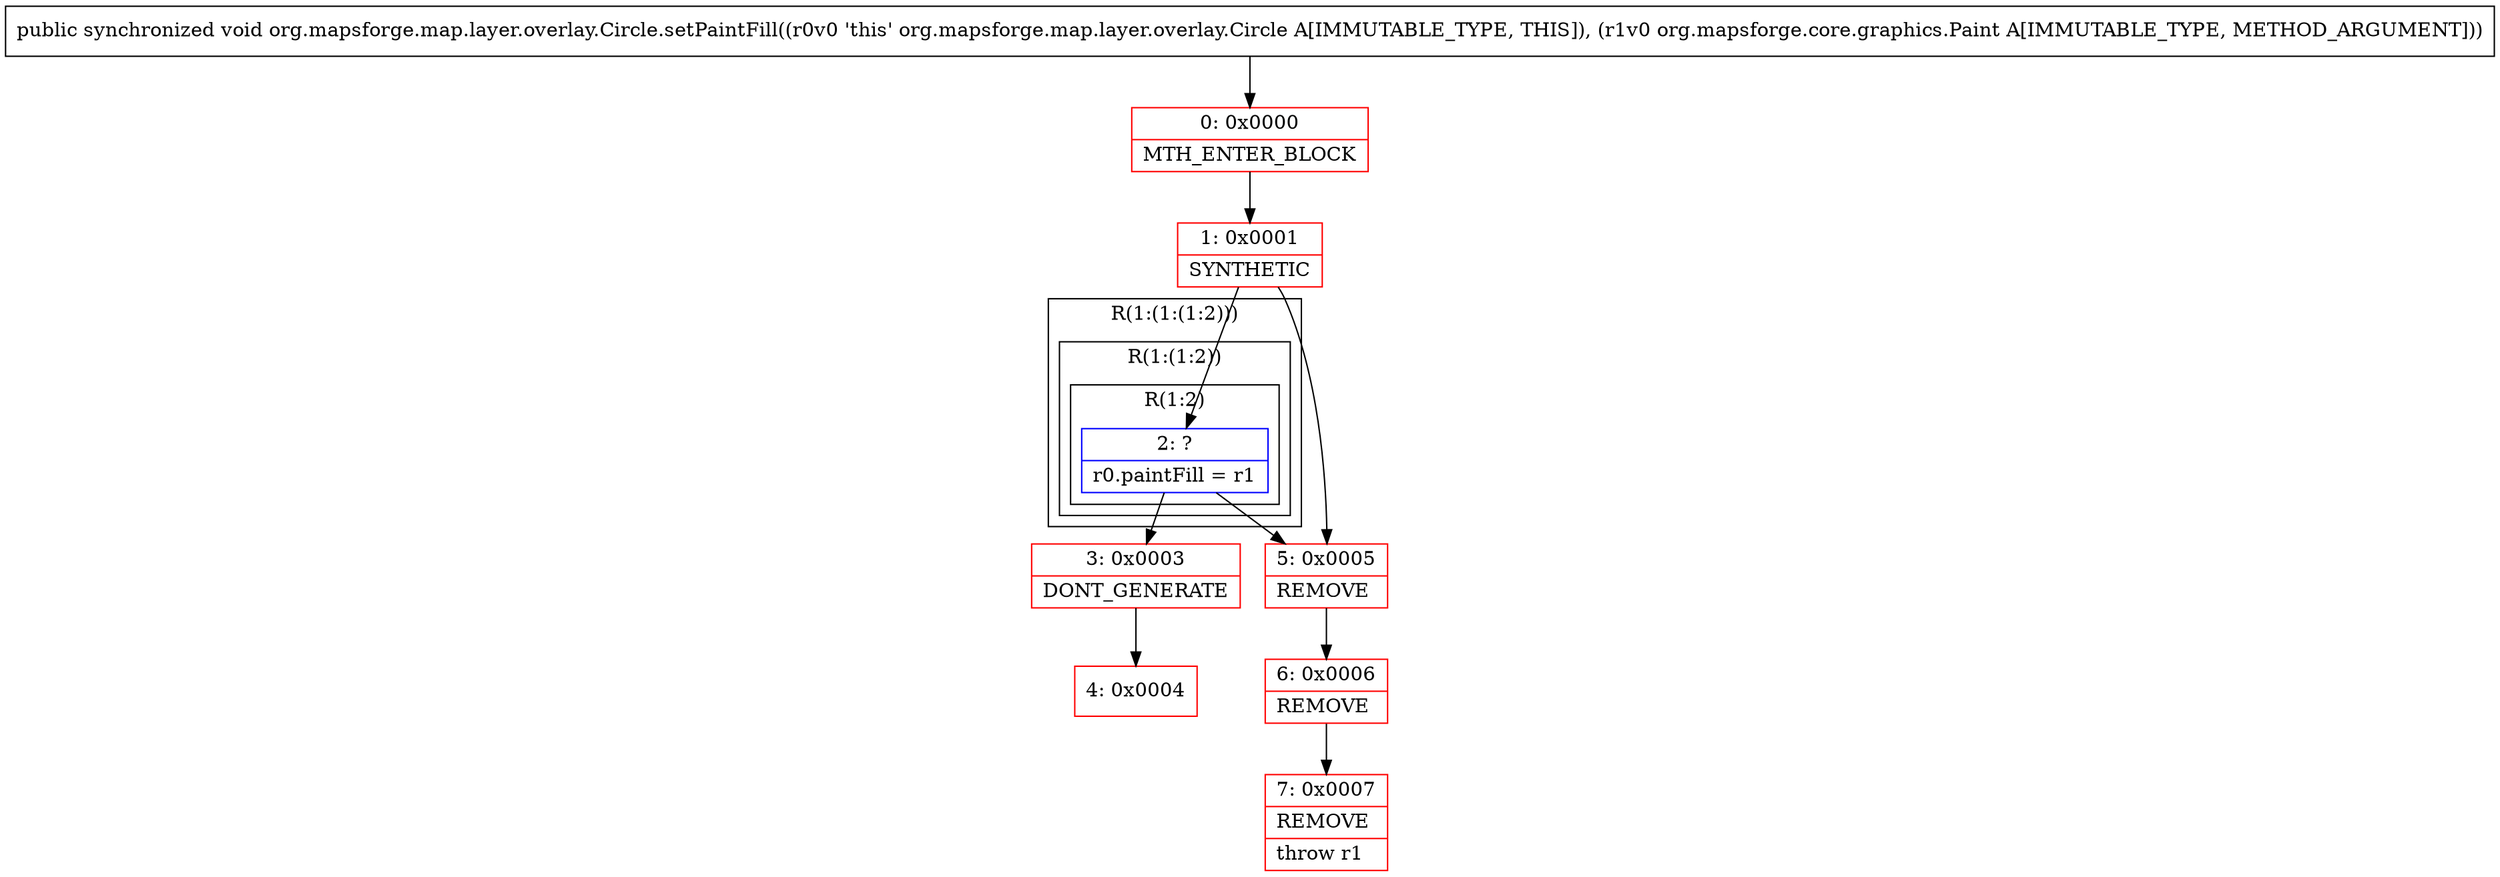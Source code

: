 digraph "CFG fororg.mapsforge.map.layer.overlay.Circle.setPaintFill(Lorg\/mapsforge\/core\/graphics\/Paint;)V" {
subgraph cluster_Region_1504960538 {
label = "R(1:(1:(1:2)))";
node [shape=record,color=blue];
subgraph cluster_Region_381739722 {
label = "R(1:(1:2))";
node [shape=record,color=blue];
subgraph cluster_Region_639274721 {
label = "R(1:2)";
node [shape=record,color=blue];
Node_2 [shape=record,label="{2\:\ ?|r0.paintFill = r1\l}"];
}
}
}
Node_0 [shape=record,color=red,label="{0\:\ 0x0000|MTH_ENTER_BLOCK\l}"];
Node_1 [shape=record,color=red,label="{1\:\ 0x0001|SYNTHETIC\l}"];
Node_3 [shape=record,color=red,label="{3\:\ 0x0003|DONT_GENERATE\l}"];
Node_4 [shape=record,color=red,label="{4\:\ 0x0004}"];
Node_5 [shape=record,color=red,label="{5\:\ 0x0005|REMOVE\l}"];
Node_6 [shape=record,color=red,label="{6\:\ 0x0006|REMOVE\l}"];
Node_7 [shape=record,color=red,label="{7\:\ 0x0007|REMOVE\l|throw r1\l}"];
MethodNode[shape=record,label="{public synchronized void org.mapsforge.map.layer.overlay.Circle.setPaintFill((r0v0 'this' org.mapsforge.map.layer.overlay.Circle A[IMMUTABLE_TYPE, THIS]), (r1v0 org.mapsforge.core.graphics.Paint A[IMMUTABLE_TYPE, METHOD_ARGUMENT])) }"];
MethodNode -> Node_0;
Node_2 -> Node_3;
Node_2 -> Node_5;
Node_0 -> Node_1;
Node_1 -> Node_2;
Node_1 -> Node_5;
Node_3 -> Node_4;
Node_5 -> Node_6;
Node_6 -> Node_7;
}

